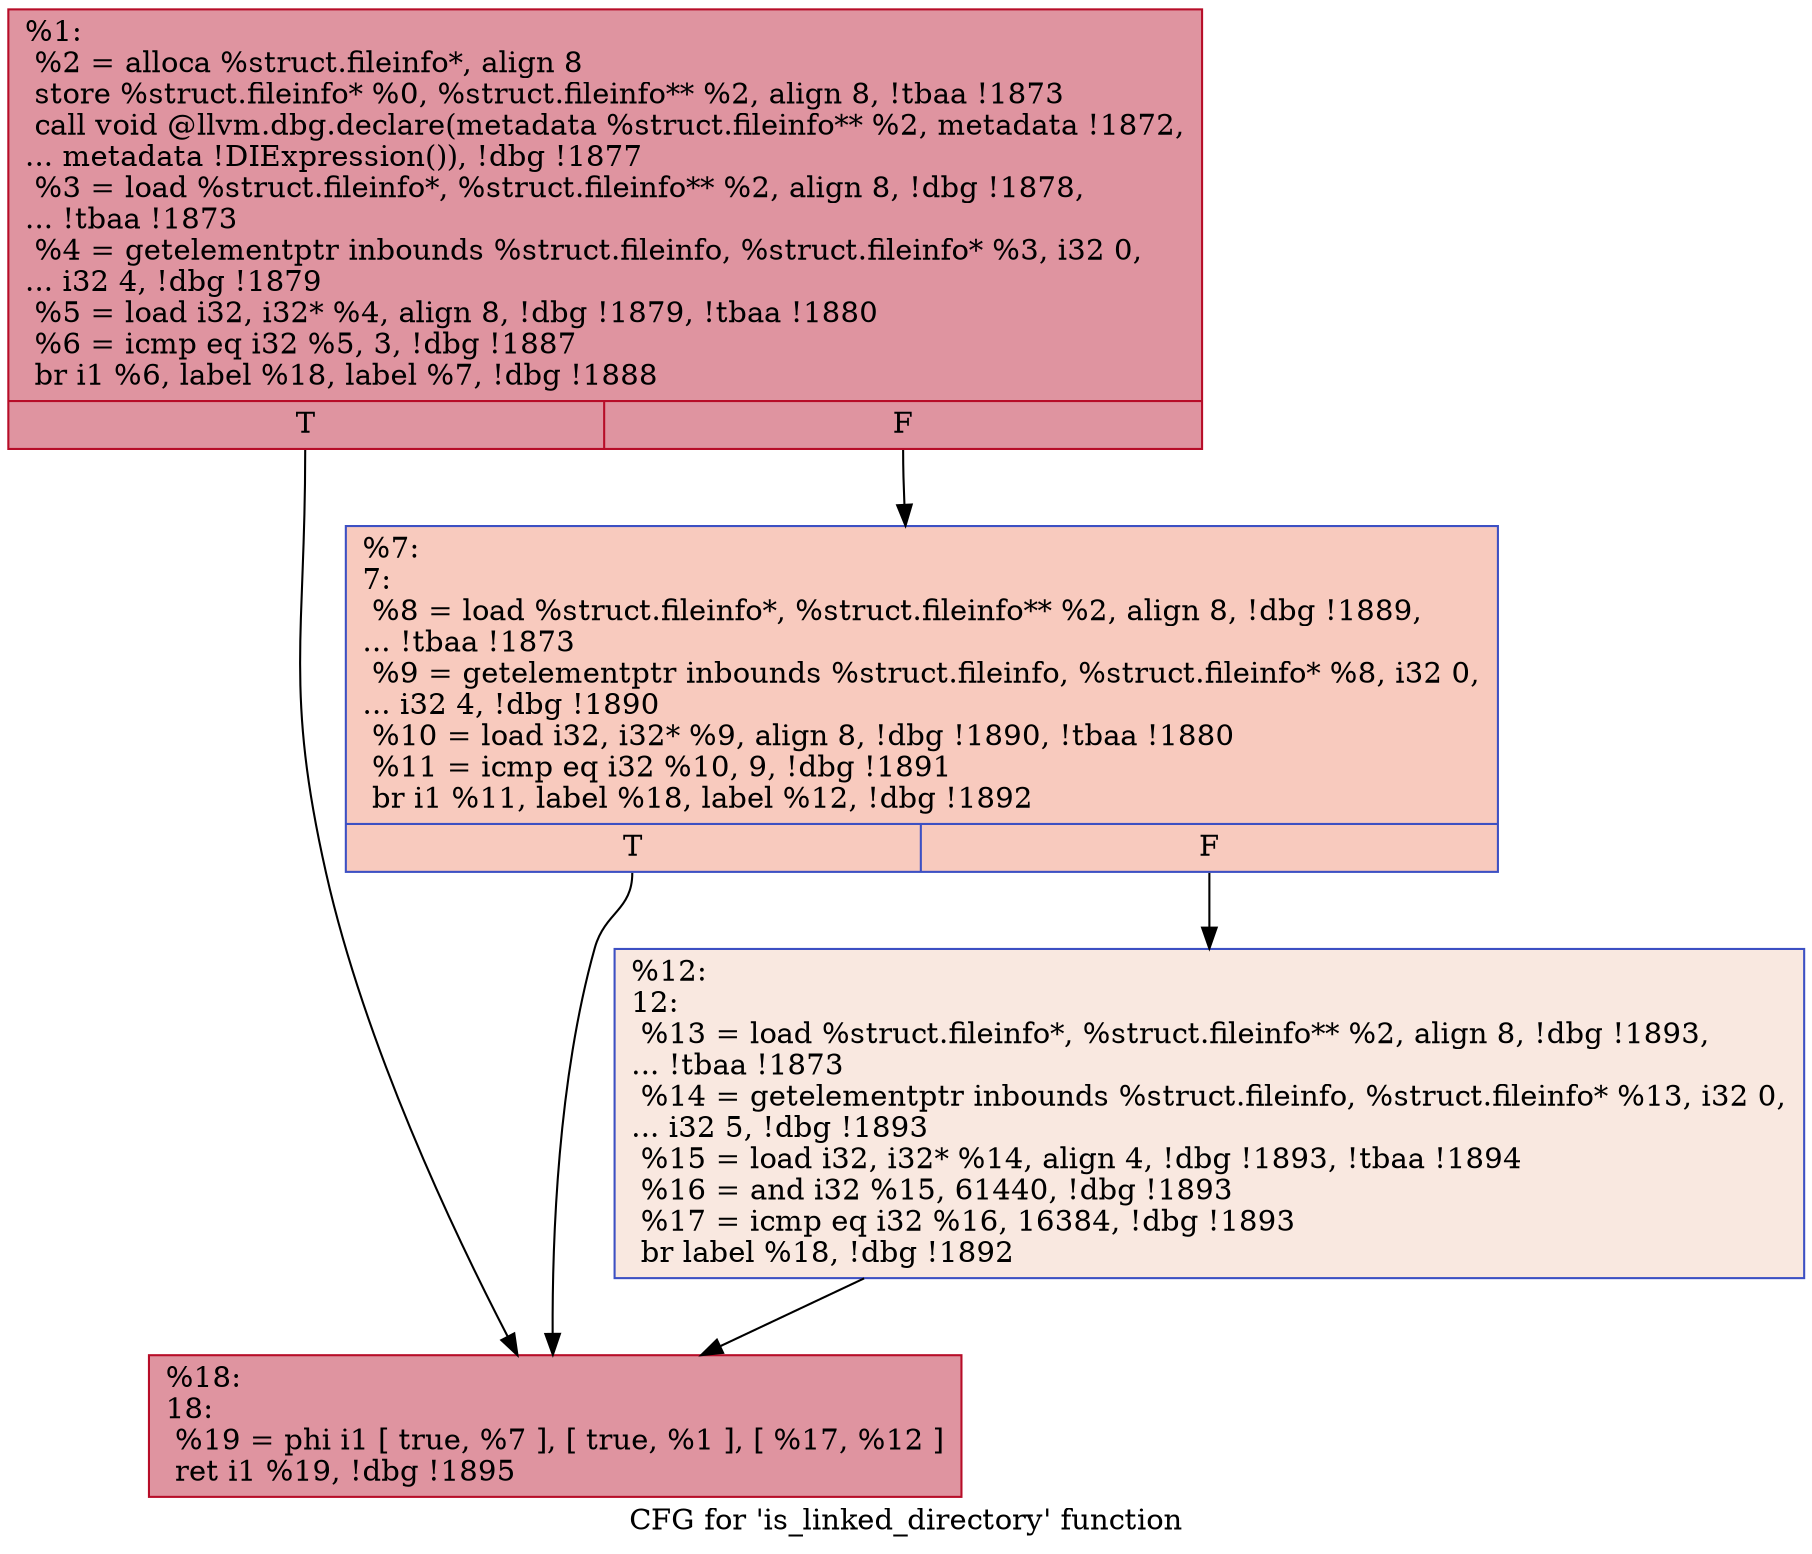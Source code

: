 digraph "CFG for 'is_linked_directory' function" {
	label="CFG for 'is_linked_directory' function";

	Node0x2007140 [shape=record,color="#b70d28ff", style=filled, fillcolor="#b70d2870",label="{%1:\l  %2 = alloca %struct.fileinfo*, align 8\l  store %struct.fileinfo* %0, %struct.fileinfo** %2, align 8, !tbaa !1873\l  call void @llvm.dbg.declare(metadata %struct.fileinfo** %2, metadata !1872,\l... metadata !DIExpression()), !dbg !1877\l  %3 = load %struct.fileinfo*, %struct.fileinfo** %2, align 8, !dbg !1878,\l... !tbaa !1873\l  %4 = getelementptr inbounds %struct.fileinfo, %struct.fileinfo* %3, i32 0,\l... i32 4, !dbg !1879\l  %5 = load i32, i32* %4, align 8, !dbg !1879, !tbaa !1880\l  %6 = icmp eq i32 %5, 3, !dbg !1887\l  br i1 %6, label %18, label %7, !dbg !1888\l|{<s0>T|<s1>F}}"];
	Node0x2007140:s0 -> Node0x2007230;
	Node0x2007140:s1 -> Node0x2007190;
	Node0x2007190 [shape=record,color="#3d50c3ff", style=filled, fillcolor="#ef886b70",label="{%7:\l7:                                                \l  %8 = load %struct.fileinfo*, %struct.fileinfo** %2, align 8, !dbg !1889,\l... !tbaa !1873\l  %9 = getelementptr inbounds %struct.fileinfo, %struct.fileinfo* %8, i32 0,\l... i32 4, !dbg !1890\l  %10 = load i32, i32* %9, align 8, !dbg !1890, !tbaa !1880\l  %11 = icmp eq i32 %10, 9, !dbg !1891\l  br i1 %11, label %18, label %12, !dbg !1892\l|{<s0>T|<s1>F}}"];
	Node0x2007190:s0 -> Node0x2007230;
	Node0x2007190:s1 -> Node0x20071e0;
	Node0x20071e0 [shape=record,color="#3d50c3ff", style=filled, fillcolor="#f1ccb870",label="{%12:\l12:                                               \l  %13 = load %struct.fileinfo*, %struct.fileinfo** %2, align 8, !dbg !1893,\l... !tbaa !1873\l  %14 = getelementptr inbounds %struct.fileinfo, %struct.fileinfo* %13, i32 0,\l... i32 5, !dbg !1893\l  %15 = load i32, i32* %14, align 4, !dbg !1893, !tbaa !1894\l  %16 = and i32 %15, 61440, !dbg !1893\l  %17 = icmp eq i32 %16, 16384, !dbg !1893\l  br label %18, !dbg !1892\l}"];
	Node0x20071e0 -> Node0x2007230;
	Node0x2007230 [shape=record,color="#b70d28ff", style=filled, fillcolor="#b70d2870",label="{%18:\l18:                                               \l  %19 = phi i1 [ true, %7 ], [ true, %1 ], [ %17, %12 ]\l  ret i1 %19, !dbg !1895\l}"];
}
